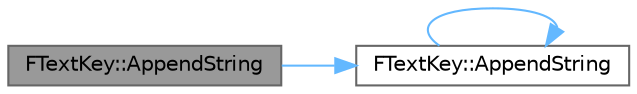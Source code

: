digraph "FTextKey::AppendString"
{
 // INTERACTIVE_SVG=YES
 // LATEX_PDF_SIZE
  bgcolor="transparent";
  edge [fontname=Helvetica,fontsize=10,labelfontname=Helvetica,labelfontsize=10];
  node [fontname=Helvetica,fontsize=10,shape=box,height=0.2,width=0.4];
  rankdir="LR";
  Node1 [id="Node000001",label="FTextKey::AppendString",height=0.2,width=0.4,color="gray40", fillcolor="grey60", style="filled", fontcolor="black",tooltip=" "];
  Node1 -> Node2 [id="edge1_Node000001_Node000002",color="steelblue1",style="solid",tooltip=" "];
  Node2 [id="Node000002",label="FTextKey::AppendString",height=0.2,width=0.4,color="grey40", fillcolor="white", style="filled",URL="$de/dec/classFTextKey.html#a91941528f2b1fa420d32d6861adfc0fd",tooltip=" "];
  Node2 -> Node2 [id="edge2_Node000002_Node000002",color="steelblue1",style="solid",tooltip=" "];
}
